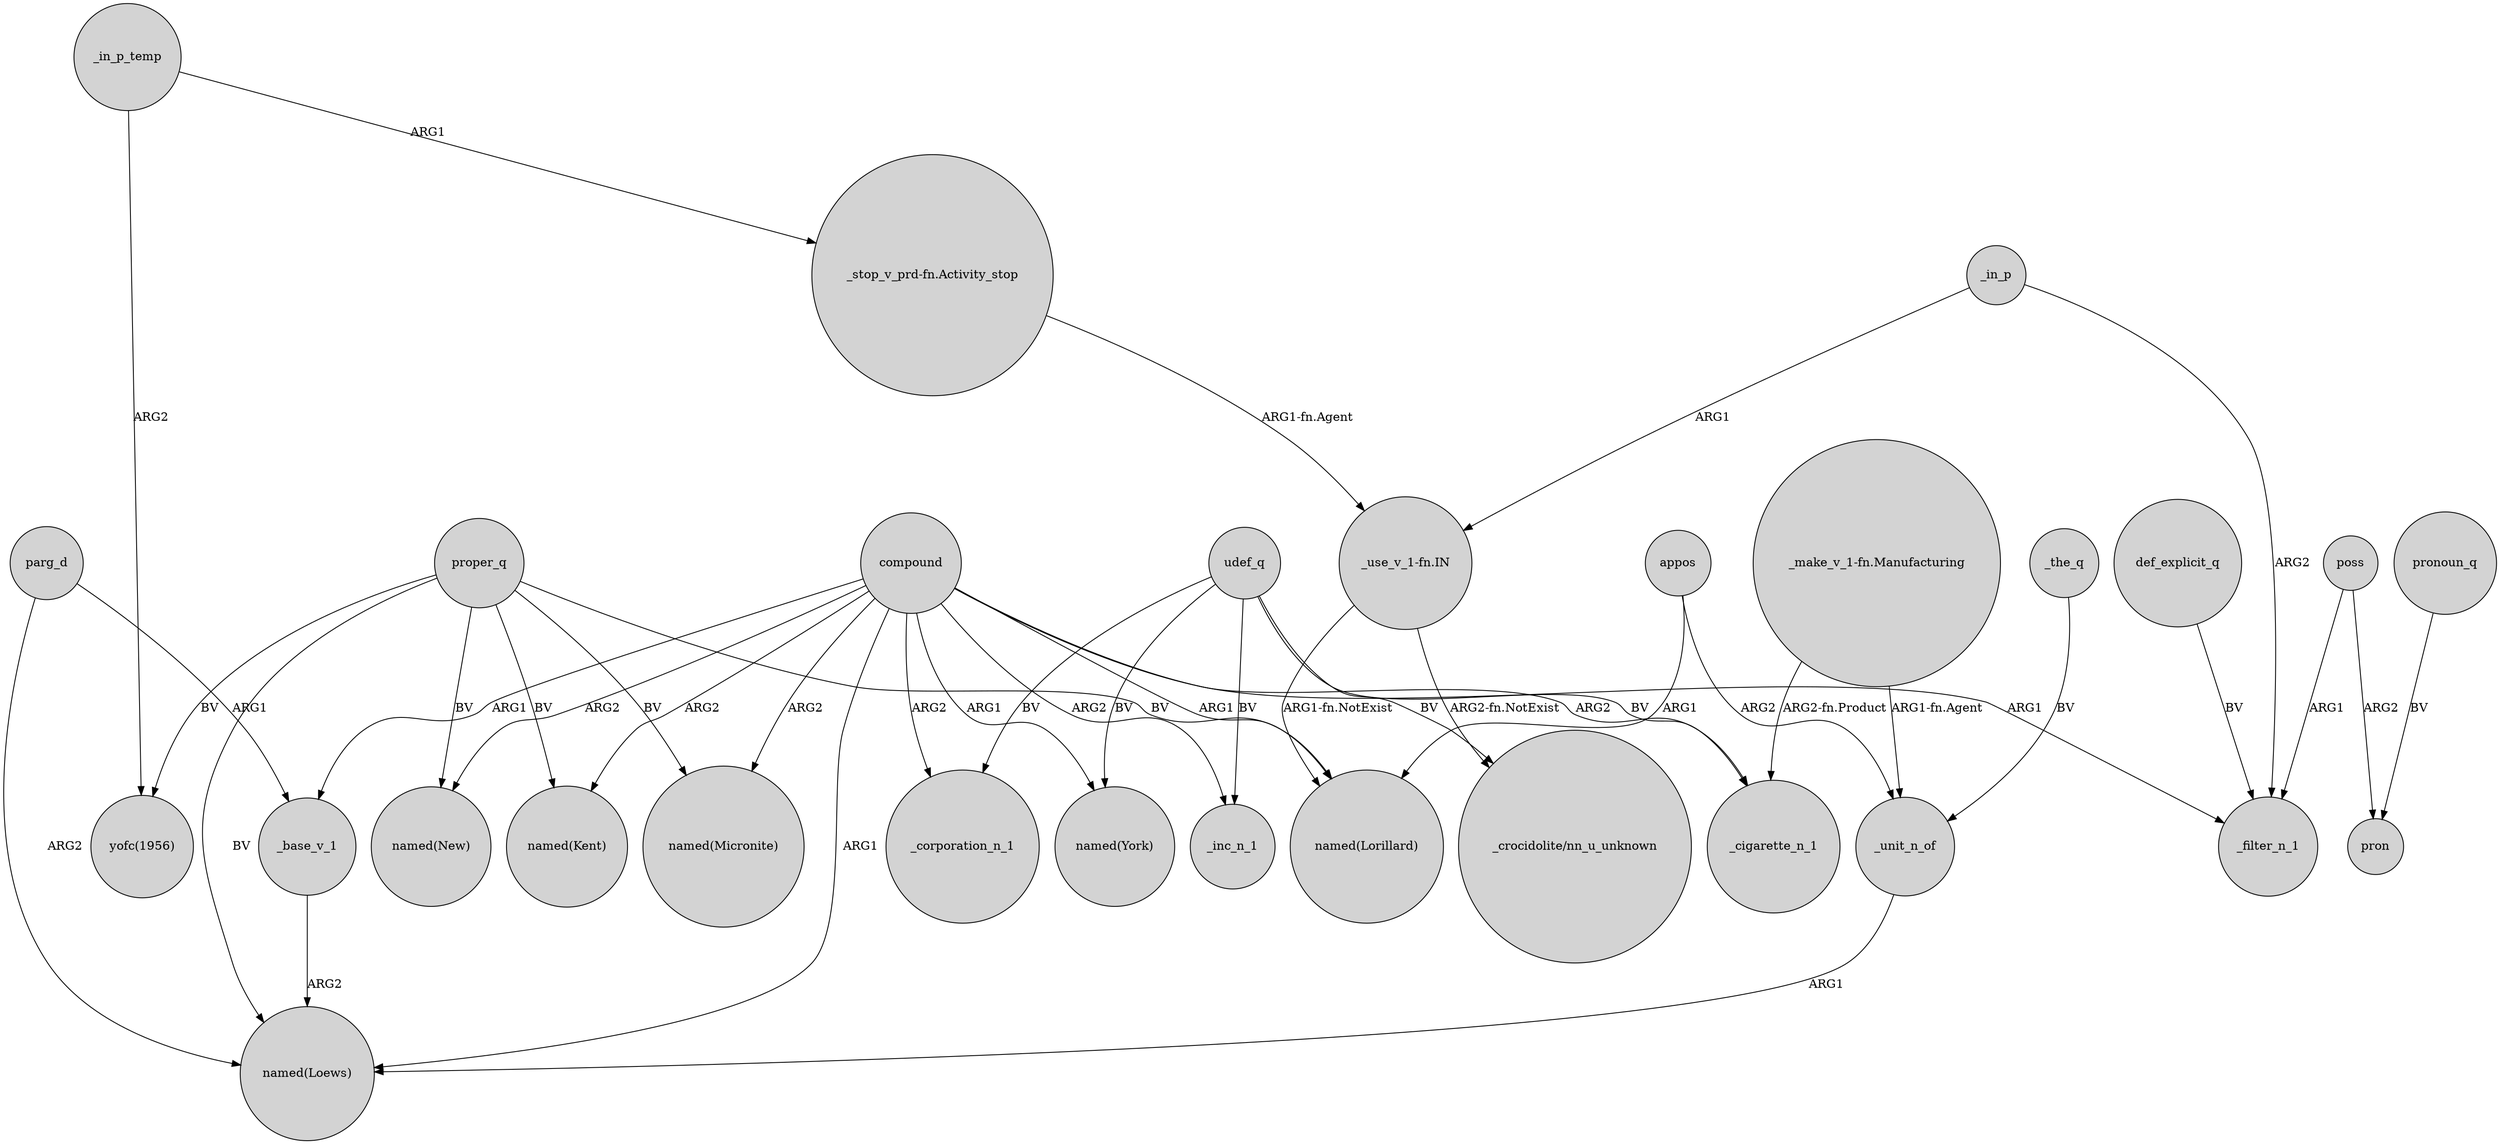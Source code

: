 digraph {
	node [shape=circle style=filled]
	parg_d -> "named(Loews)" [label=ARG2]
	compound -> "named(Loews)" [label=ARG1]
	_in_p_temp -> "yofc(1956)" [label=ARG2]
	_unit_n_of -> "named(Loews)" [label=ARG1]
	proper_q -> "named(Micronite)" [label=BV]
	udef_q -> _inc_n_1 [label=BV]
	compound -> "named(New)" [label=ARG2]
	poss -> pron [label=ARG2]
	proper_q -> "named(New)" [label=BV]
	proper_q -> "yofc(1956)" [label=BV]
	compound -> _corporation_n_1 [label=ARG2]
	compound -> "named(Kent)" [label=ARG2]
	udef_q -> _cigarette_n_1 [label=BV]
	_base_v_1 -> "named(Loews)" [label=ARG2]
	compound -> "named(Lorillard)" [label=ARG1]
	_in_p -> _filter_n_1 [label=ARG2]
	"_use_v_1-fn.IN" -> "named(Lorillard)" [label="ARG1-fn.NotExist"]
	"_make_v_1-fn.Manufacturing" -> _cigarette_n_1 [label="ARG2-fn.Product"]
	udef_q -> _corporation_n_1 [label=BV]
	pronoun_q -> pron [label=BV]
	_in_p_temp -> "_stop_v_prd-fn.Activity_stop" [label=ARG1]
	proper_q -> "named(Loews)" [label=BV]
	def_explicit_q -> _filter_n_1 [label=BV]
	compound -> "named(York)" [label=ARG1]
	compound -> _base_v_1 [label=ARG1]
	udef_q -> "named(York)" [label=BV]
	"_stop_v_prd-fn.Activity_stop" -> "_use_v_1-fn.IN" [label="ARG1-fn.Agent"]
	_in_p -> "_use_v_1-fn.IN" [label=ARG1]
	"_use_v_1-fn.IN" -> "_crocidolite/nn_u_unknown" [label="ARG2-fn.NotExist"]
	appos -> "named(Lorillard)" [label=ARG1]
	compound -> _cigarette_n_1 [label=ARG2]
	parg_d -> _base_v_1 [label=ARG1]
	proper_q -> "named(Kent)" [label=BV]
	compound -> "named(Micronite)" [label=ARG2]
	_the_q -> _unit_n_of [label=BV]
	compound -> _inc_n_1 [label=ARG2]
	"_make_v_1-fn.Manufacturing" -> _unit_n_of [label="ARG1-fn.Agent"]
	poss -> _filter_n_1 [label=ARG1]
	proper_q -> "named(Lorillard)" [label=BV]
	appos -> _unit_n_of [label=ARG2]
	udef_q -> "_crocidolite/nn_u_unknown" [label=BV]
	compound -> _filter_n_1 [label=ARG1]
}
